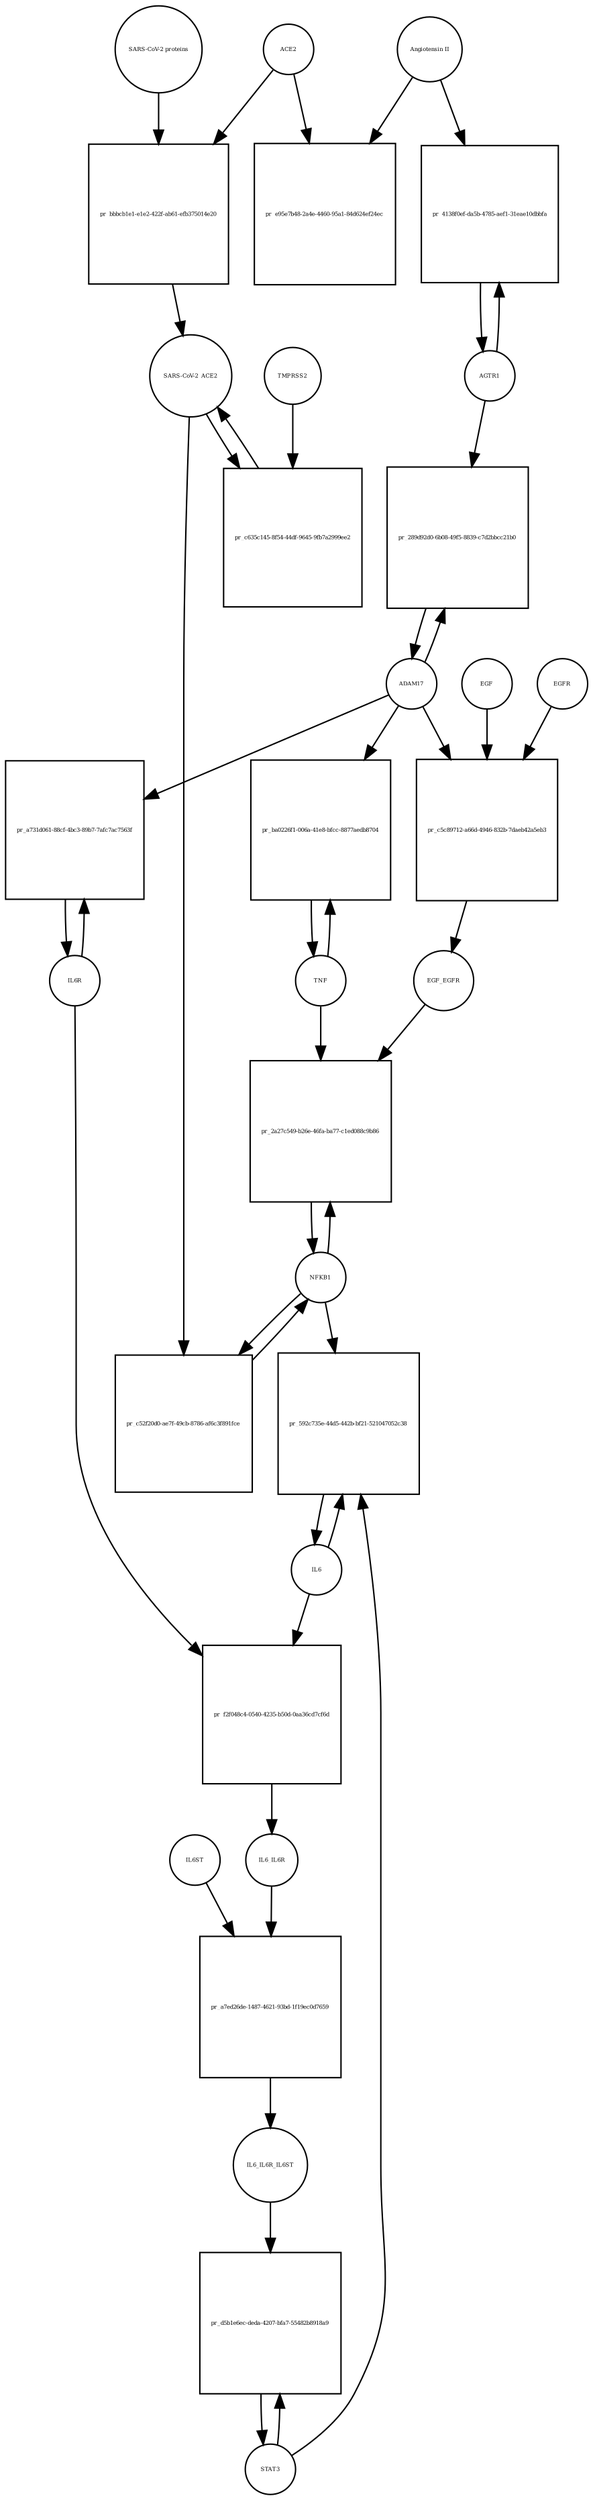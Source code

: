 strict digraph  {
"Angiotensin II" [annotation="", bipartite=0, cls="simple chemical", fontsize=4, label="Angiotensin II", shape=circle];
"pr_e95e7b48-2a4e-4460-95a1-84d624ef24ec" [annotation="", bipartite=1, cls=process, fontsize=4, label="pr_e95e7b48-2a4e-4460-95a1-84d624ef24ec", shape=square];
ACE2 [annotation="", bipartite=0, cls=macromolecule, fontsize=4, label=ACE2, shape=circle];
"pr_bbbcb1e1-e1e2-422f-ab61-efb375014e20" [annotation="", bipartite=1, cls=process, fontsize=4, label="pr_bbbcb1e1-e1e2-422f-ab61-efb375014e20", shape=square];
"SARS-CoV-2_ACE2" [annotation="", bipartite=0, cls=complex, fontsize=4, label="SARS-CoV-2_ACE2", shape=circle];
"SARS-CoV-2 proteins" [annotation="", bipartite=0, cls=macromolecule, fontsize=4, label="SARS-CoV-2 proteins", shape=circle];
"pr_c635c145-8f54-44df-9645-9fb7a2999ee2" [annotation="", bipartite=1, cls=process, fontsize=4, label="pr_c635c145-8f54-44df-9645-9fb7a2999ee2", shape=square];
TMPRSS2 [annotation="", bipartite=0, cls=macromolecule, fontsize=4, label=TMPRSS2, shape=circle];
NFKB1 [annotation="", bipartite=0, cls=macromolecule, fontsize=4, label=NFKB1, shape=circle];
"pr_c52f20d0-ae7f-49cb-8786-af6c3f891fce" [annotation="", bipartite=1, cls=process, fontsize=4, label="pr_c52f20d0-ae7f-49cb-8786-af6c3f891fce", shape=square];
"pr_2a27c549-b26e-46fa-ba77-c1ed088c9b86" [annotation="", bipartite=1, cls=process, fontsize=4, label="pr_2a27c549-b26e-46fa-ba77-c1ed088c9b86", shape=square];
EGF_EGFR [annotation="", bipartite=0, cls=complex, fontsize=4, label=EGF_EGFR, shape=circle];
TNF [annotation="", bipartite=0, cls=macromolecule, fontsize=4, label=TNF, shape=circle];
AGTR1 [annotation="", bipartite=0, cls=macromolecule, fontsize=4, label=AGTR1, shape=circle];
"pr_4138f0ef-da5b-4785-aef1-31eae10dbbfa" [annotation="", bipartite=1, cls=process, fontsize=4, label="pr_4138f0ef-da5b-4785-aef1-31eae10dbbfa", shape=square];
ADAM17 [annotation="", bipartite=0, cls=macromolecule, fontsize=4, label=ADAM17, shape=circle];
"pr_289d92d0-6b08-49f5-8839-c7d2bbcc21b0" [annotation="", bipartite=1, cls=process, fontsize=4, label="pr_289d92d0-6b08-49f5-8839-c7d2bbcc21b0", shape=square];
IL6R [annotation="", bipartite=0, cls=macromolecule, fontsize=4, label=IL6R, shape=circle];
"pr_a731d061-88cf-4bc3-89b7-7afc7ac7563f" [annotation="", bipartite=1, cls=process, fontsize=4, label="pr_a731d061-88cf-4bc3-89b7-7afc7ac7563f", shape=square];
EGFR [annotation="", bipartite=0, cls=macromolecule, fontsize=4, label=EGFR, shape=circle];
"pr_c5c89712-a66d-4946-832b-7daeb42a5eb3" [annotation="", bipartite=1, cls=process, fontsize=4, label="pr_c5c89712-a66d-4946-832b-7daeb42a5eb3", shape=square];
EGF [annotation="", bipartite=0, cls=macromolecule, fontsize=4, label=EGF, shape=circle];
"pr_ba0226f1-006a-41e8-bfcc-8877aedb8704" [annotation="", bipartite=1, cls=process, fontsize=4, label="pr_ba0226f1-006a-41e8-bfcc-8877aedb8704", shape=square];
"pr_f2f048c4-0540-4235-b50d-0aa36cd7cf6d" [annotation="", bipartite=1, cls=process, fontsize=4, label="pr_f2f048c4-0540-4235-b50d-0aa36cd7cf6d", shape=square];
IL6_IL6R [annotation="", bipartite=0, cls=complex, fontsize=4, label=IL6_IL6R, shape=circle];
IL6 [annotation="", bipartite=0, cls=macromolecule, fontsize=4, label=IL6, shape=circle];
"pr_a7ed26de-1487-4621-93bd-1f19ec0d7659" [annotation="", bipartite=1, cls=process, fontsize=4, label="pr_a7ed26de-1487-4621-93bd-1f19ec0d7659", shape=square];
IL6_IL6R_IL6ST [annotation="", bipartite=0, cls=complex, fontsize=4, label=IL6_IL6R_IL6ST, shape=circle];
IL6ST [annotation="", bipartite=0, cls=macromolecule, fontsize=4, label=IL6ST, shape=circle];
STAT3 [annotation="", bipartite=0, cls=macromolecule, fontsize=4, label=STAT3, shape=circle];
"pr_d5b1e6ec-deda-4207-bfa7-55482b8918a9" [annotation="", bipartite=1, cls=process, fontsize=4, label="pr_d5b1e6ec-deda-4207-bfa7-55482b8918a9", shape=square];
"pr_592c735e-44d5-442b-bf21-521047052c38" [annotation="", bipartite=1, cls=process, fontsize=4, label="pr_592c735e-44d5-442b-bf21-521047052c38", shape=square];
"Angiotensin II" -> "pr_e95e7b48-2a4e-4460-95a1-84d624ef24ec"  [annotation="", interaction_type=consumption];
"Angiotensin II" -> "pr_4138f0ef-da5b-4785-aef1-31eae10dbbfa"  [annotation="", interaction_type=catalysis];
ACE2 -> "pr_e95e7b48-2a4e-4460-95a1-84d624ef24ec"  [annotation="", interaction_type=catalysis];
ACE2 -> "pr_bbbcb1e1-e1e2-422f-ab61-efb375014e20"  [annotation="", interaction_type=consumption];
"pr_bbbcb1e1-e1e2-422f-ab61-efb375014e20" -> "SARS-CoV-2_ACE2"  [annotation="", interaction_type=production];
"SARS-CoV-2_ACE2" -> "pr_c635c145-8f54-44df-9645-9fb7a2999ee2"  [annotation="", interaction_type=consumption];
"SARS-CoV-2_ACE2" -> "pr_c52f20d0-ae7f-49cb-8786-af6c3f891fce"  [annotation="", interaction_type=stimulation];
"SARS-CoV-2 proteins" -> "pr_bbbcb1e1-e1e2-422f-ab61-efb375014e20"  [annotation="", interaction_type=consumption];
"pr_c635c145-8f54-44df-9645-9fb7a2999ee2" -> "SARS-CoV-2_ACE2"  [annotation="", interaction_type=production];
TMPRSS2 -> "pr_c635c145-8f54-44df-9645-9fb7a2999ee2"  [annotation="", interaction_type=consumption];
NFKB1 -> "pr_c52f20d0-ae7f-49cb-8786-af6c3f891fce"  [annotation="", interaction_type=consumption];
NFKB1 -> "pr_2a27c549-b26e-46fa-ba77-c1ed088c9b86"  [annotation="", interaction_type=consumption];
NFKB1 -> "pr_592c735e-44d5-442b-bf21-521047052c38"  [annotation="", interaction_type=stimulation];
"pr_c52f20d0-ae7f-49cb-8786-af6c3f891fce" -> NFKB1  [annotation="", interaction_type=production];
"pr_2a27c549-b26e-46fa-ba77-c1ed088c9b86" -> NFKB1  [annotation="", interaction_type=production];
EGF_EGFR -> "pr_2a27c549-b26e-46fa-ba77-c1ed088c9b86"  [annotation="", interaction_type=stimulation];
TNF -> "pr_2a27c549-b26e-46fa-ba77-c1ed088c9b86"  [annotation="", interaction_type=stimulation];
TNF -> "pr_ba0226f1-006a-41e8-bfcc-8877aedb8704"  [annotation="", interaction_type=consumption];
AGTR1 -> "pr_4138f0ef-da5b-4785-aef1-31eae10dbbfa"  [annotation="", interaction_type=consumption];
AGTR1 -> "pr_289d92d0-6b08-49f5-8839-c7d2bbcc21b0"  [annotation="", interaction_type=catalysis];
"pr_4138f0ef-da5b-4785-aef1-31eae10dbbfa" -> AGTR1  [annotation="", interaction_type=production];
ADAM17 -> "pr_289d92d0-6b08-49f5-8839-c7d2bbcc21b0"  [annotation="", interaction_type=consumption];
ADAM17 -> "pr_a731d061-88cf-4bc3-89b7-7afc7ac7563f"  [annotation="", interaction_type=catalysis];
ADAM17 -> "pr_c5c89712-a66d-4946-832b-7daeb42a5eb3"  [annotation="", interaction_type=stimulation];
ADAM17 -> "pr_ba0226f1-006a-41e8-bfcc-8877aedb8704"  [annotation="", interaction_type=catalysis];
"pr_289d92d0-6b08-49f5-8839-c7d2bbcc21b0" -> ADAM17  [annotation="", interaction_type=production];
IL6R -> "pr_a731d061-88cf-4bc3-89b7-7afc7ac7563f"  [annotation="", interaction_type=consumption];
IL6R -> "pr_f2f048c4-0540-4235-b50d-0aa36cd7cf6d"  [annotation="", interaction_type=consumption];
"pr_a731d061-88cf-4bc3-89b7-7afc7ac7563f" -> IL6R  [annotation="", interaction_type=production];
EGFR -> "pr_c5c89712-a66d-4946-832b-7daeb42a5eb3"  [annotation="", interaction_type=consumption];
"pr_c5c89712-a66d-4946-832b-7daeb42a5eb3" -> EGF_EGFR  [annotation="", interaction_type=production];
EGF -> "pr_c5c89712-a66d-4946-832b-7daeb42a5eb3"  [annotation="", interaction_type=consumption];
"pr_ba0226f1-006a-41e8-bfcc-8877aedb8704" -> TNF  [annotation="", interaction_type=production];
"pr_f2f048c4-0540-4235-b50d-0aa36cd7cf6d" -> IL6_IL6R  [annotation="", interaction_type=production];
IL6_IL6R -> "pr_a7ed26de-1487-4621-93bd-1f19ec0d7659"  [annotation="", interaction_type=consumption];
IL6 -> "pr_f2f048c4-0540-4235-b50d-0aa36cd7cf6d"  [annotation="", interaction_type=consumption];
IL6 -> "pr_592c735e-44d5-442b-bf21-521047052c38"  [annotation="", interaction_type=consumption];
"pr_a7ed26de-1487-4621-93bd-1f19ec0d7659" -> IL6_IL6R_IL6ST  [annotation="", interaction_type=production];
IL6_IL6R_IL6ST -> "pr_d5b1e6ec-deda-4207-bfa7-55482b8918a9"  [annotation="", interaction_type=catalysis];
IL6ST -> "pr_a7ed26de-1487-4621-93bd-1f19ec0d7659"  [annotation="", interaction_type=consumption];
STAT3 -> "pr_d5b1e6ec-deda-4207-bfa7-55482b8918a9"  [annotation="", interaction_type=consumption];
STAT3 -> "pr_592c735e-44d5-442b-bf21-521047052c38"  [annotation="", interaction_type=stimulation];
"pr_d5b1e6ec-deda-4207-bfa7-55482b8918a9" -> STAT3  [annotation="", interaction_type=production];
"pr_592c735e-44d5-442b-bf21-521047052c38" -> IL6  [annotation="", interaction_type=production];
}
